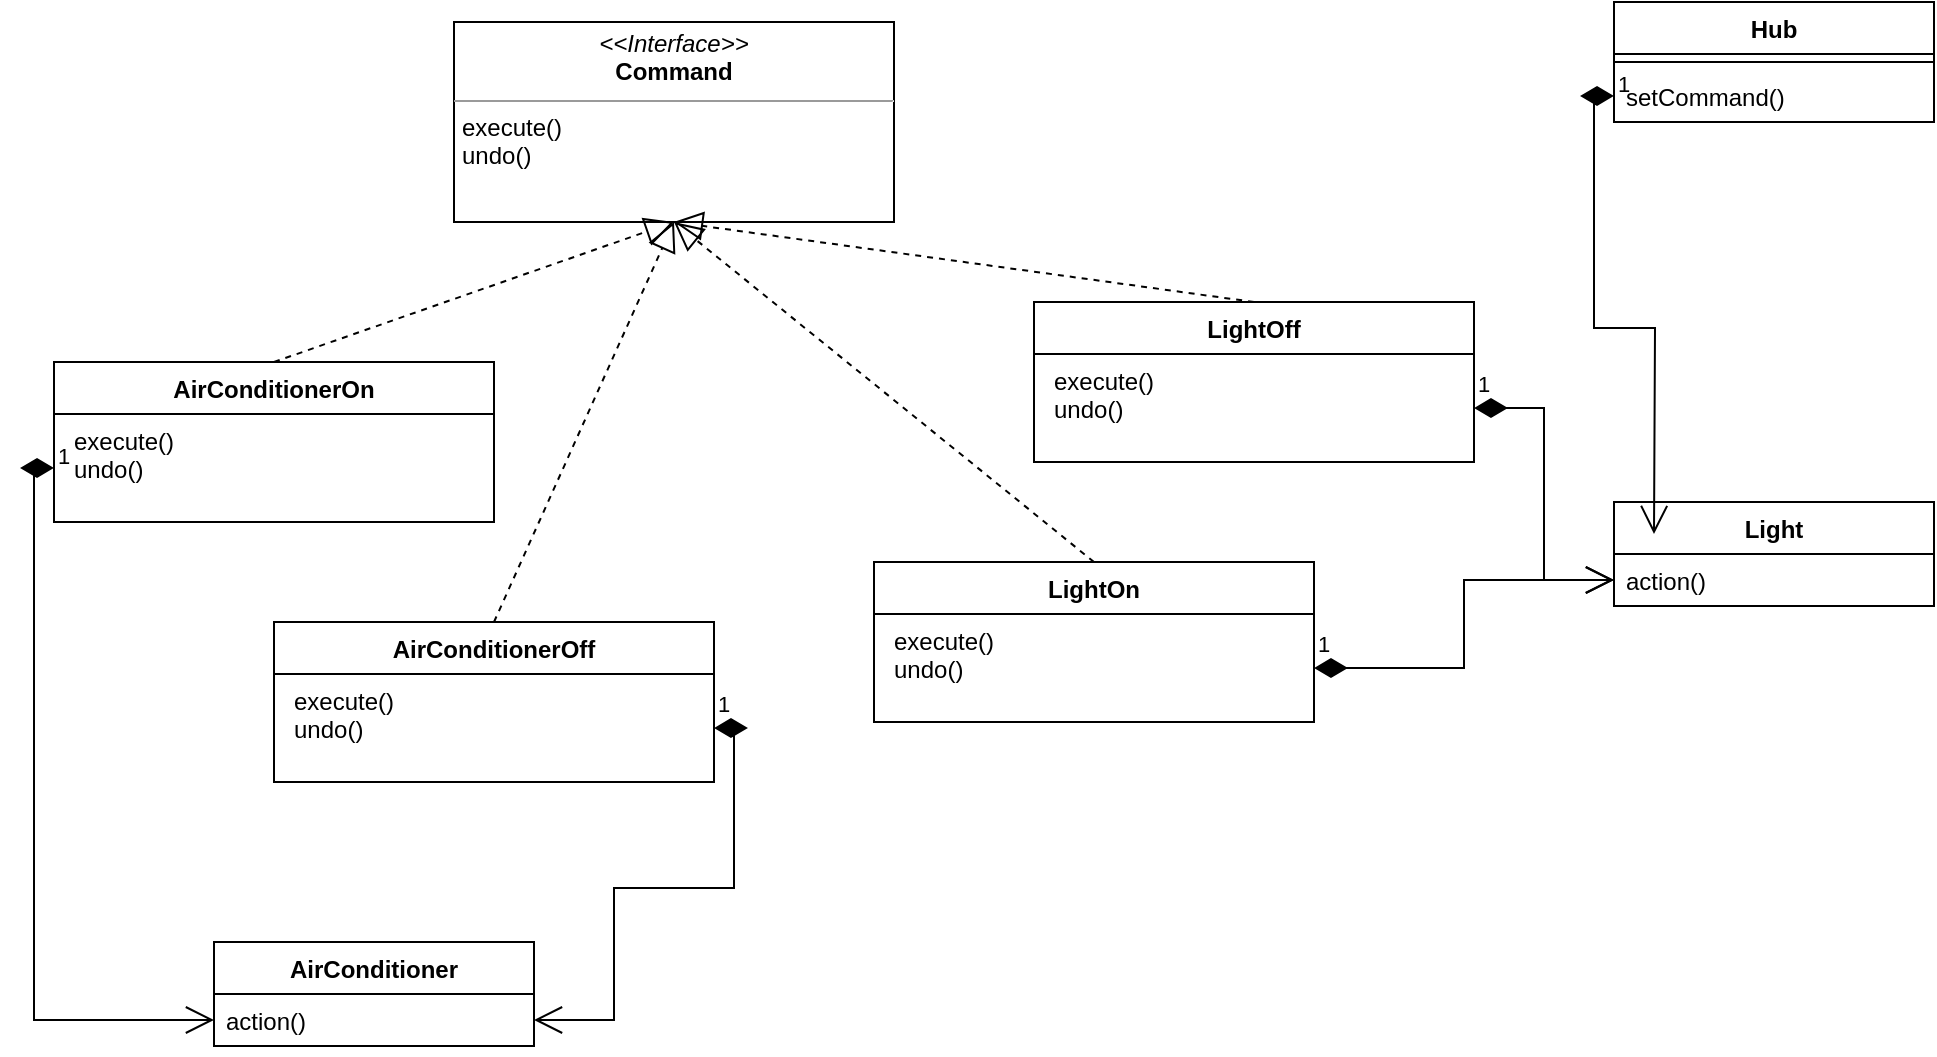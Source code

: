 <mxfile version="22.0.4" type="github">
  <diagram name="Страница — 1" id="e6R8NmJ5cwCOA_7DKm6S">
    <mxGraphModel dx="2213" dy="759" grid="1" gridSize="10" guides="1" tooltips="1" connect="1" arrows="1" fold="1" page="1" pageScale="1" pageWidth="827" pageHeight="1169" math="0" shadow="0">
      <root>
        <mxCell id="0" />
        <mxCell id="1" parent="0" />
        <mxCell id="ES4Purk-44o4Dzp5gSK--14" value="&lt;p style=&quot;margin:0px;margin-top:4px;text-align:center;&quot;&gt;&lt;i&gt;&amp;lt;&amp;lt;Interface&amp;gt;&amp;gt;&lt;/i&gt;&lt;br&gt;&lt;b&gt;Command&lt;/b&gt;&lt;/p&gt;&lt;hr size=&quot;1&quot;&gt;&lt;p style=&quot;margin:0px;margin-left:4px;&quot;&gt;execute()&lt;/p&gt;&lt;p style=&quot;margin:0px;margin-left:4px;&quot;&gt;undo()&lt;/p&gt;" style="verticalAlign=top;align=left;overflow=fill;fontSize=12;fontFamily=Helvetica;html=1;whiteSpace=wrap;" vertex="1" parent="1">
          <mxGeometry x="50" y="20" width="220" height="100" as="geometry" />
        </mxCell>
        <mxCell id="ES4Purk-44o4Dzp5gSK--17" value="LightOn" style="swimlane;fontStyle=1;align=center;verticalAlign=top;childLayout=stackLayout;horizontal=1;startSize=26;horizontalStack=0;resizeParent=1;resizeParentMax=0;resizeLast=0;collapsible=1;marginBottom=0;whiteSpace=wrap;html=1;" vertex="1" parent="1">
          <mxGeometry x="260" y="290" width="220" height="80" as="geometry" />
        </mxCell>
        <mxCell id="ES4Purk-44o4Dzp5gSK--18" value="&lt;p style=&quot;border-color: var(--border-color); margin: 0px 0px 0px 4px;&quot;&gt;execute()&lt;/p&gt;&lt;p style=&quot;border-color: var(--border-color); margin: 0px 0px 0px 4px;&quot;&gt;undo()&lt;/p&gt;" style="text;strokeColor=none;fillColor=none;align=left;verticalAlign=top;spacingLeft=4;spacingRight=4;overflow=hidden;rotatable=0;points=[[0,0.5],[1,0.5]];portConstraint=eastwest;whiteSpace=wrap;html=1;" vertex="1" parent="ES4Purk-44o4Dzp5gSK--17">
          <mxGeometry y="26" width="220" height="54" as="geometry" />
        </mxCell>
        <mxCell id="ES4Purk-44o4Dzp5gSK--19" value="" style="endArrow=block;dashed=1;endFill=0;endSize=12;html=1;rounded=0;exitX=0.5;exitY=0;exitDx=0;exitDy=0;entryX=0.5;entryY=1;entryDx=0;entryDy=0;" edge="1" parent="1" source="ES4Purk-44o4Dzp5gSK--17" target="ES4Purk-44o4Dzp5gSK--14">
          <mxGeometry width="160" relative="1" as="geometry">
            <mxPoint x="220" y="220" as="sourcePoint" />
            <mxPoint x="380" y="220" as="targetPoint" />
          </mxGeometry>
        </mxCell>
        <mxCell id="ES4Purk-44o4Dzp5gSK--36" value="LightOff" style="swimlane;fontStyle=1;align=center;verticalAlign=top;childLayout=stackLayout;horizontal=1;startSize=26;horizontalStack=0;resizeParent=1;resizeParentMax=0;resizeLast=0;collapsible=1;marginBottom=0;whiteSpace=wrap;html=1;" vertex="1" parent="1">
          <mxGeometry x="340" y="160" width="220" height="80" as="geometry" />
        </mxCell>
        <mxCell id="ES4Purk-44o4Dzp5gSK--37" value="&lt;p style=&quot;border-color: var(--border-color); margin: 0px 0px 0px 4px;&quot;&gt;execute()&lt;/p&gt;&lt;p style=&quot;border-color: var(--border-color); margin: 0px 0px 0px 4px;&quot;&gt;undo()&lt;/p&gt;" style="text;strokeColor=none;fillColor=none;align=left;verticalAlign=top;spacingLeft=4;spacingRight=4;overflow=hidden;rotatable=0;points=[[0,0.5],[1,0.5]];portConstraint=eastwest;whiteSpace=wrap;html=1;" vertex="1" parent="ES4Purk-44o4Dzp5gSK--36">
          <mxGeometry y="26" width="220" height="54" as="geometry" />
        </mxCell>
        <mxCell id="ES4Purk-44o4Dzp5gSK--38" value="" style="endArrow=block;dashed=1;endFill=0;endSize=12;html=1;rounded=0;exitX=0.5;exitY=0;exitDx=0;exitDy=0;entryX=0.5;entryY=1;entryDx=0;entryDy=0;" edge="1" parent="1" source="ES4Purk-44o4Dzp5gSK--36" target="ES4Purk-44o4Dzp5gSK--14">
          <mxGeometry width="160" relative="1" as="geometry">
            <mxPoint x="180" y="240" as="sourcePoint" />
            <mxPoint x="180" y="150" as="targetPoint" />
          </mxGeometry>
        </mxCell>
        <mxCell id="ES4Purk-44o4Dzp5gSK--44" value="AirConditionerOn" style="swimlane;fontStyle=1;align=center;verticalAlign=top;childLayout=stackLayout;horizontal=1;startSize=26;horizontalStack=0;resizeParent=1;resizeParentMax=0;resizeLast=0;collapsible=1;marginBottom=0;whiteSpace=wrap;html=1;" vertex="1" parent="1">
          <mxGeometry x="-150" y="190" width="220" height="80" as="geometry" />
        </mxCell>
        <mxCell id="ES4Purk-44o4Dzp5gSK--45" value="&lt;p style=&quot;border-color: var(--border-color); margin: 0px 0px 0px 4px;&quot;&gt;execute()&lt;/p&gt;&lt;p style=&quot;border-color: var(--border-color); margin: 0px 0px 0px 4px;&quot;&gt;undo()&lt;/p&gt;" style="text;strokeColor=none;fillColor=none;align=left;verticalAlign=top;spacingLeft=4;spacingRight=4;overflow=hidden;rotatable=0;points=[[0,0.5],[1,0.5]];portConstraint=eastwest;whiteSpace=wrap;html=1;" vertex="1" parent="ES4Purk-44o4Dzp5gSK--44">
          <mxGeometry y="26" width="220" height="54" as="geometry" />
        </mxCell>
        <mxCell id="ES4Purk-44o4Dzp5gSK--46" value="AirConditionerOff" style="swimlane;fontStyle=1;align=center;verticalAlign=top;childLayout=stackLayout;horizontal=1;startSize=26;horizontalStack=0;resizeParent=1;resizeParentMax=0;resizeLast=0;collapsible=1;marginBottom=0;whiteSpace=wrap;html=1;" vertex="1" parent="1">
          <mxGeometry x="-40" y="320" width="220" height="80" as="geometry" />
        </mxCell>
        <mxCell id="ES4Purk-44o4Dzp5gSK--47" value="&lt;p style=&quot;border-color: var(--border-color); margin: 0px 0px 0px 4px;&quot;&gt;execute()&lt;/p&gt;&lt;p style=&quot;border-color: var(--border-color); margin: 0px 0px 0px 4px;&quot;&gt;undo()&lt;/p&gt;" style="text;strokeColor=none;fillColor=none;align=left;verticalAlign=top;spacingLeft=4;spacingRight=4;overflow=hidden;rotatable=0;points=[[0,0.5],[1,0.5]];portConstraint=eastwest;whiteSpace=wrap;html=1;" vertex="1" parent="ES4Purk-44o4Dzp5gSK--46">
          <mxGeometry y="26" width="220" height="54" as="geometry" />
        </mxCell>
        <mxCell id="ES4Purk-44o4Dzp5gSK--48" value="" style="endArrow=block;dashed=1;endFill=0;endSize=12;html=1;rounded=0;exitX=0.5;exitY=0;exitDx=0;exitDy=0;entryX=0.5;entryY=1;entryDx=0;entryDy=0;" edge="1" parent="1" source="ES4Purk-44o4Dzp5gSK--46" target="ES4Purk-44o4Dzp5gSK--14">
          <mxGeometry width="160" relative="1" as="geometry">
            <mxPoint x="400" y="200" as="sourcePoint" />
            <mxPoint x="170" y="130" as="targetPoint" />
          </mxGeometry>
        </mxCell>
        <mxCell id="ES4Purk-44o4Dzp5gSK--49" value="" style="endArrow=block;dashed=1;endFill=0;endSize=12;html=1;rounded=0;exitX=0.5;exitY=0;exitDx=0;exitDy=0;entryX=0.5;entryY=1;entryDx=0;entryDy=0;" edge="1" parent="1" source="ES4Purk-44o4Dzp5gSK--44" target="ES4Purk-44o4Dzp5gSK--14">
          <mxGeometry width="160" relative="1" as="geometry">
            <mxPoint x="410" y="330" as="sourcePoint" />
            <mxPoint x="170" y="130" as="targetPoint" />
          </mxGeometry>
        </mxCell>
        <mxCell id="ES4Purk-44o4Dzp5gSK--50" value="Light" style="swimlane;fontStyle=1;align=center;verticalAlign=top;childLayout=stackLayout;horizontal=1;startSize=26;horizontalStack=0;resizeParent=1;resizeParentMax=0;resizeLast=0;collapsible=1;marginBottom=0;whiteSpace=wrap;html=1;" vertex="1" parent="1">
          <mxGeometry x="630" y="260" width="160" height="52" as="geometry" />
        </mxCell>
        <mxCell id="ES4Purk-44o4Dzp5gSK--53" value="action()" style="text;strokeColor=none;fillColor=none;align=left;verticalAlign=top;spacingLeft=4;spacingRight=4;overflow=hidden;rotatable=0;points=[[0,0.5],[1,0.5]];portConstraint=eastwest;whiteSpace=wrap;html=1;" vertex="1" parent="ES4Purk-44o4Dzp5gSK--50">
          <mxGeometry y="26" width="160" height="26" as="geometry" />
        </mxCell>
        <mxCell id="ES4Purk-44o4Dzp5gSK--54" value="1" style="endArrow=open;html=1;endSize=12;startArrow=diamondThin;startSize=14;startFill=1;edgeStyle=orthogonalEdgeStyle;align=left;verticalAlign=bottom;rounded=0;entryX=0.5;entryY=0;entryDx=0;entryDy=0;exitX=0;exitY=0.5;exitDx=0;exitDy=0;" edge="1" parent="1" source="ES4Purk-44o4Dzp5gSK--64">
          <mxGeometry x="-1" y="3" relative="1" as="geometry">
            <mxPoint x="720" y="110" as="sourcePoint" />
            <mxPoint x="650" y="276" as="targetPoint" />
          </mxGeometry>
        </mxCell>
        <mxCell id="ES4Purk-44o4Dzp5gSK--55" value="1" style="endArrow=open;html=1;endSize=12;startArrow=diamondThin;startSize=14;startFill=1;edgeStyle=orthogonalEdgeStyle;align=left;verticalAlign=bottom;rounded=0;exitX=1;exitY=0.5;exitDx=0;exitDy=0;entryX=0;entryY=0.5;entryDx=0;entryDy=0;" edge="1" parent="1" source="ES4Purk-44o4Dzp5gSK--37" target="ES4Purk-44o4Dzp5gSK--53">
          <mxGeometry x="-1" y="3" relative="1" as="geometry">
            <mxPoint x="700" y="74" as="sourcePoint" />
            <mxPoint x="720" y="190" as="targetPoint" />
          </mxGeometry>
        </mxCell>
        <mxCell id="ES4Purk-44o4Dzp5gSK--58" value="1" style="endArrow=open;html=1;endSize=12;startArrow=diamondThin;startSize=14;startFill=1;edgeStyle=orthogonalEdgeStyle;align=left;verticalAlign=bottom;rounded=0;exitX=1;exitY=0.5;exitDx=0;exitDy=0;entryX=0;entryY=0.5;entryDx=0;entryDy=0;" edge="1" parent="1" source="ES4Purk-44o4Dzp5gSK--18" target="ES4Purk-44o4Dzp5gSK--53">
          <mxGeometry x="-1" y="3" relative="1" as="geometry">
            <mxPoint x="570" y="223" as="sourcePoint" />
            <mxPoint x="640" y="449" as="targetPoint" />
          </mxGeometry>
        </mxCell>
        <mxCell id="ES4Purk-44o4Dzp5gSK--59" value="AirConditioner" style="swimlane;fontStyle=1;align=center;verticalAlign=top;childLayout=stackLayout;horizontal=1;startSize=26;horizontalStack=0;resizeParent=1;resizeParentMax=0;resizeLast=0;collapsible=1;marginBottom=0;whiteSpace=wrap;html=1;" vertex="1" parent="1">
          <mxGeometry x="-70" y="480" width="160" height="52" as="geometry" />
        </mxCell>
        <mxCell id="ES4Purk-44o4Dzp5gSK--60" value="action()" style="text;strokeColor=none;fillColor=none;align=left;verticalAlign=top;spacingLeft=4;spacingRight=4;overflow=hidden;rotatable=0;points=[[0,0.5],[1,0.5]];portConstraint=eastwest;whiteSpace=wrap;html=1;" vertex="1" parent="ES4Purk-44o4Dzp5gSK--59">
          <mxGeometry y="26" width="160" height="26" as="geometry" />
        </mxCell>
        <mxCell id="ES4Purk-44o4Dzp5gSK--61" value="Hub" style="swimlane;fontStyle=1;align=center;verticalAlign=top;childLayout=stackLayout;horizontal=1;startSize=26;horizontalStack=0;resizeParent=1;resizeParentMax=0;resizeLast=0;collapsible=1;marginBottom=0;whiteSpace=wrap;html=1;" vertex="1" parent="1">
          <mxGeometry x="630" y="10" width="160" height="60" as="geometry" />
        </mxCell>
        <mxCell id="ES4Purk-44o4Dzp5gSK--63" value="" style="line;strokeWidth=1;fillColor=none;align=left;verticalAlign=middle;spacingTop=-1;spacingLeft=3;spacingRight=3;rotatable=0;labelPosition=right;points=[];portConstraint=eastwest;strokeColor=inherit;" vertex="1" parent="ES4Purk-44o4Dzp5gSK--61">
          <mxGeometry y="26" width="160" height="8" as="geometry" />
        </mxCell>
        <mxCell id="ES4Purk-44o4Dzp5gSK--64" value="setCommand()" style="text;strokeColor=none;fillColor=none;align=left;verticalAlign=top;spacingLeft=4;spacingRight=4;overflow=hidden;rotatable=0;points=[[0,0.5],[1,0.5]];portConstraint=eastwest;whiteSpace=wrap;html=1;" vertex="1" parent="ES4Purk-44o4Dzp5gSK--61">
          <mxGeometry y="34" width="160" height="26" as="geometry" />
        </mxCell>
        <mxCell id="ES4Purk-44o4Dzp5gSK--65" value="1" style="endArrow=open;html=1;endSize=12;startArrow=diamondThin;startSize=14;startFill=1;edgeStyle=orthogonalEdgeStyle;align=left;verticalAlign=bottom;rounded=0;exitX=1;exitY=0.5;exitDx=0;exitDy=0;entryX=1;entryY=0.5;entryDx=0;entryDy=0;" edge="1" parent="1" source="ES4Purk-44o4Dzp5gSK--47" target="ES4Purk-44o4Dzp5gSK--60">
          <mxGeometry x="-1" y="3" relative="1" as="geometry">
            <mxPoint x="-10" y="489.5" as="sourcePoint" />
            <mxPoint x="-70" y="560" as="targetPoint" />
            <Array as="points">
              <mxPoint x="190" y="373" />
              <mxPoint x="190" y="453" />
              <mxPoint x="130" y="453" />
              <mxPoint x="130" y="519" />
            </Array>
          </mxGeometry>
        </mxCell>
        <mxCell id="ES4Purk-44o4Dzp5gSK--66" value="1" style="endArrow=open;html=1;endSize=12;startArrow=diamondThin;startSize=14;startFill=1;edgeStyle=orthogonalEdgeStyle;align=left;verticalAlign=bottom;rounded=0;exitX=0;exitY=0.5;exitDx=0;exitDy=0;entryX=0;entryY=0.5;entryDx=0;entryDy=0;" edge="1" parent="1" source="ES4Purk-44o4Dzp5gSK--45" target="ES4Purk-44o4Dzp5gSK--60">
          <mxGeometry x="-1" y="3" relative="1" as="geometry">
            <mxPoint x="-60" y="429" as="sourcePoint" />
            <mxPoint x="30" y="585" as="targetPoint" />
          </mxGeometry>
        </mxCell>
      </root>
    </mxGraphModel>
  </diagram>
</mxfile>
